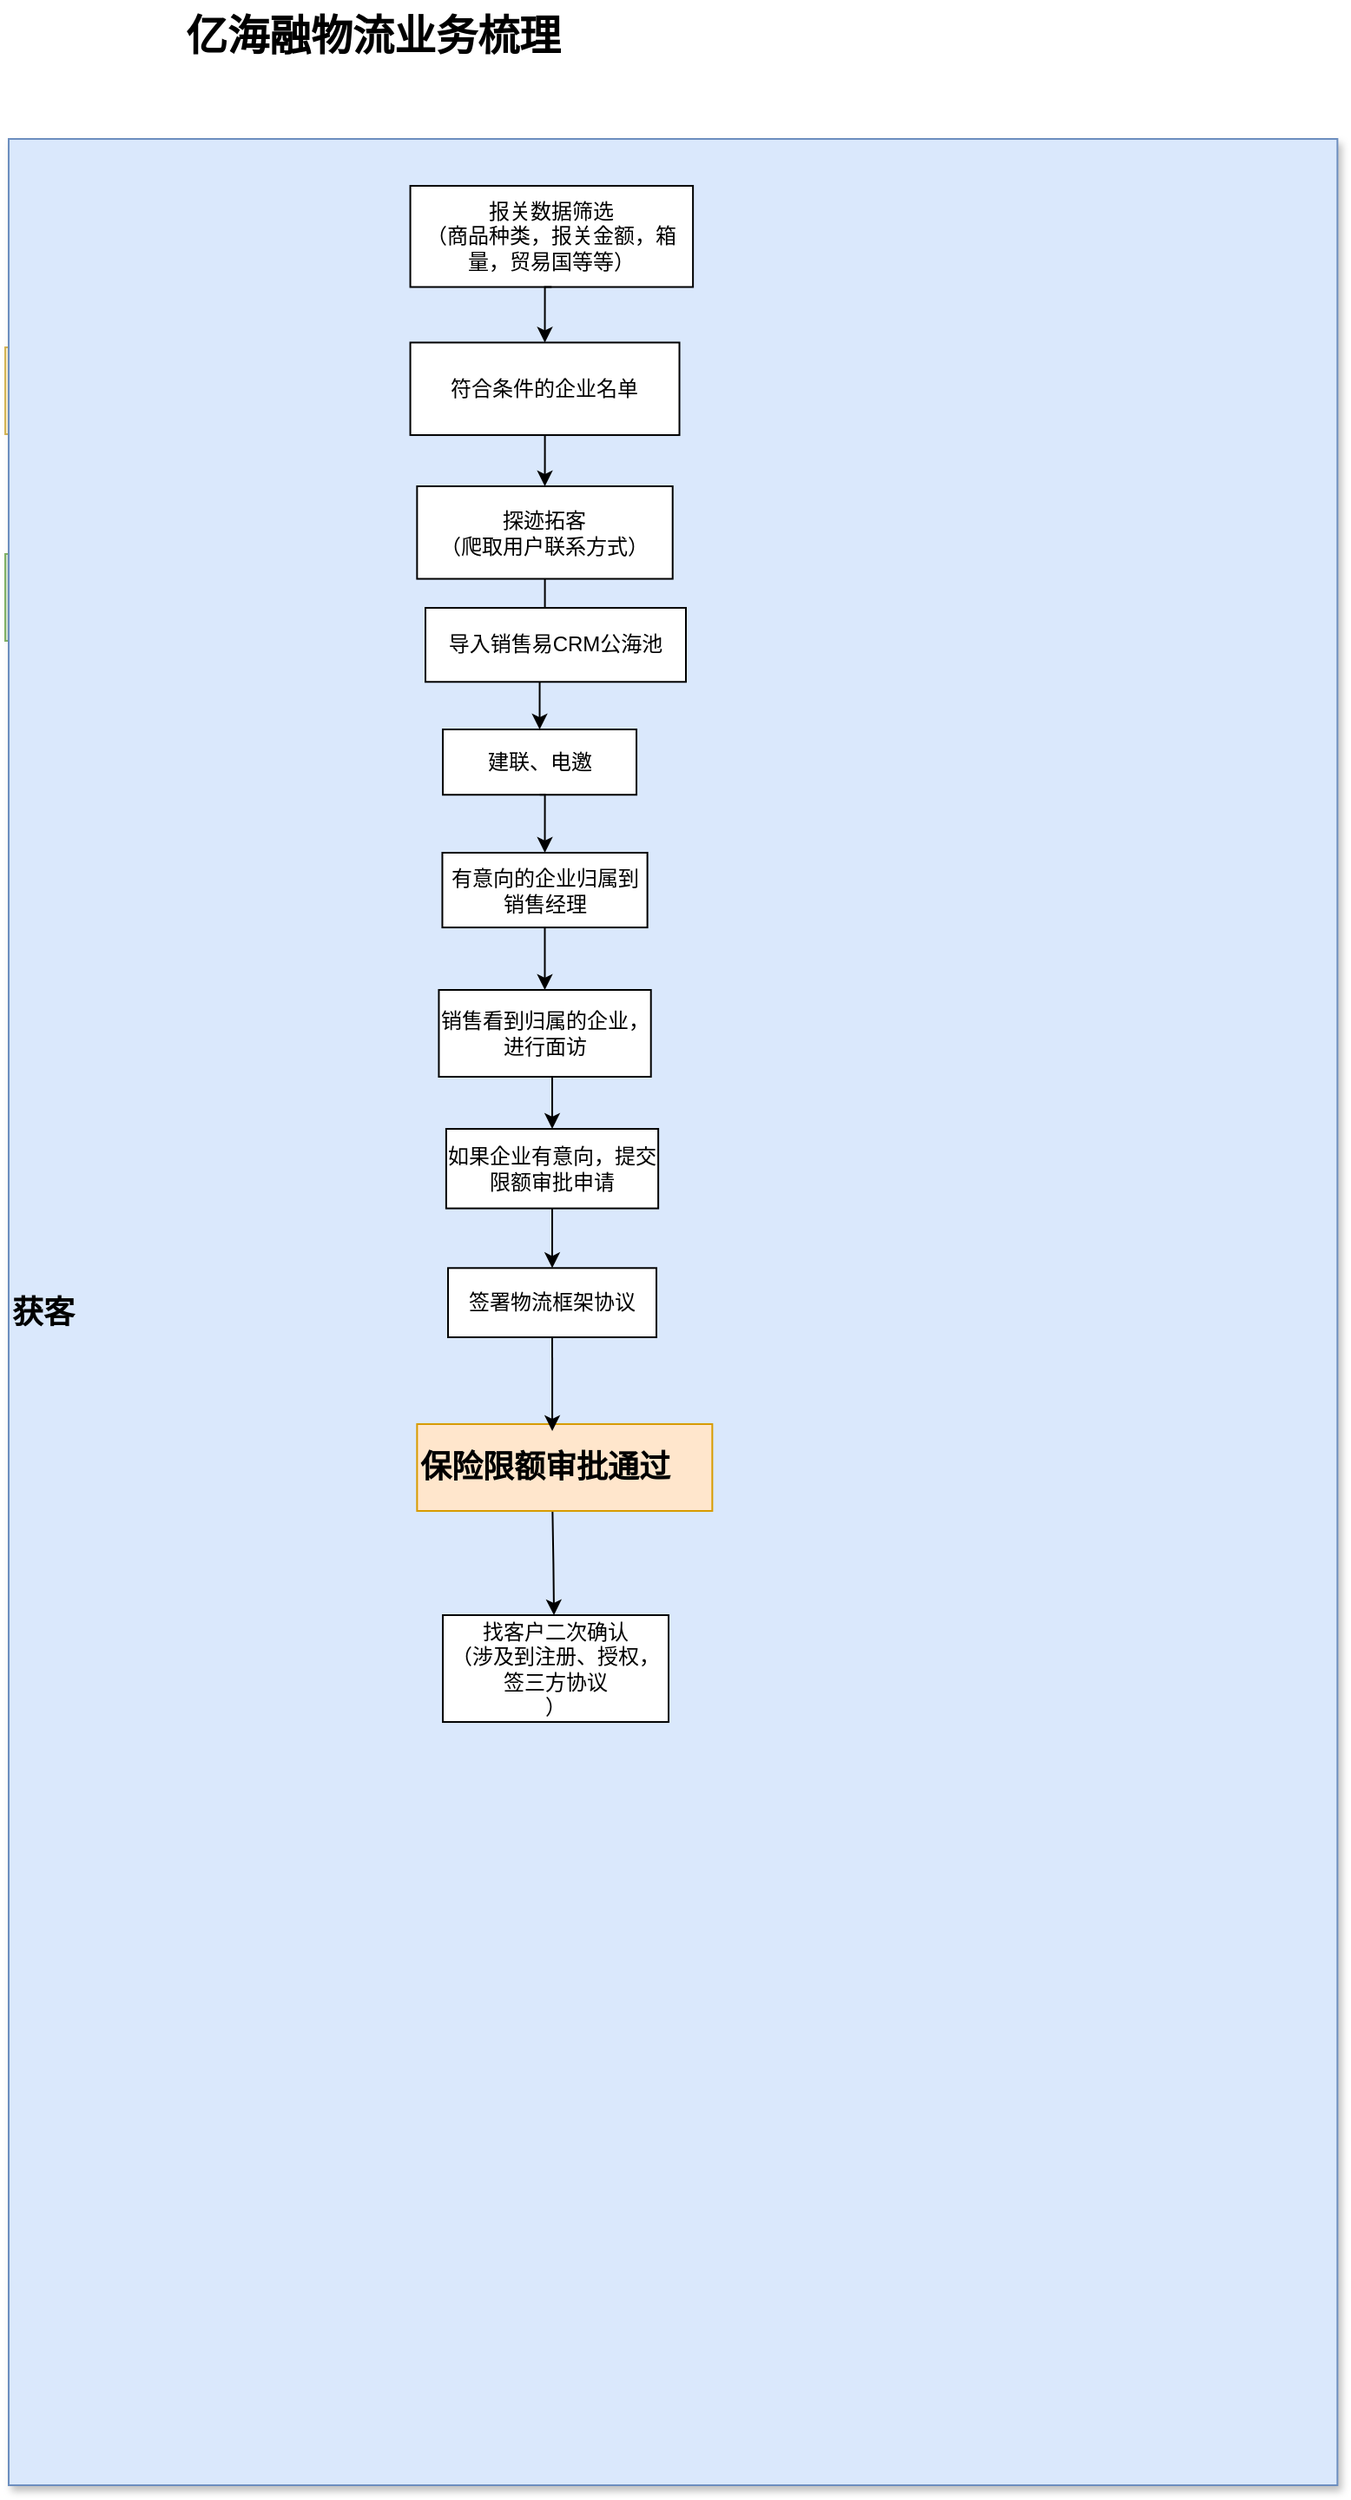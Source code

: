 <mxfile version="24.7.14">
  <diagram name="第 1 页" id="zXXYn8Vo2Z8vLQ9qXFSI">
    <mxGraphModel dx="1434" dy="738" grid="1" gridSize="10" guides="1" tooltips="1" connect="1" arrows="1" fold="1" page="1" pageScale="1" pageWidth="827" pageHeight="1169" math="0" shadow="0">
      <root>
        <mxCell id="0" />
        <mxCell id="1" parent="0" />
        <mxCell id="62bQP_T0sImy3F21StQi-1" value="发起融资" style="rounded=0;whiteSpace=wrap;html=1;align=left;container=1;" collapsed="1" vertex="1" parent="1">
          <mxGeometry x="200" y="530" width="90" height="30" as="geometry">
            <mxRectangle x="200" y="530" width="470" height="280" as="alternateBounds" />
          </mxGeometry>
        </mxCell>
        <mxCell id="62bQP_T0sImy3F21StQi-2" value="实际开航之前，在中信保中为物流订单投保" style="rounded=0;whiteSpace=wrap;html=1;" vertex="1" parent="62bQP_T0sImy3F21StQi-1">
          <mxGeometry x="240" y="10" width="130" height="50" as="geometry" />
        </mxCell>
        <mxCell id="62bQP_T0sImy3F21StQi-3" value="中信保审核" style="rounded=0;whiteSpace=wrap;html=1;" vertex="1" parent="62bQP_T0sImy3F21StQi-1">
          <mxGeometry x="240" y="80" width="100" height="30" as="geometry" />
        </mxCell>
        <mxCell id="62bQP_T0sImy3F21StQi-4" value="&lt;font style=&quot;font-size: 18px;&quot;&gt;&lt;b&gt;接入业务&lt;/b&gt;&lt;/font&gt;" style="rounded=0;whiteSpace=wrap;html=1;container=1;fillColor=#d5e8d4;strokeColor=#82b366;align=left;" collapsed="1" vertex="1" parent="1">
          <mxGeometry x="188" y="359" width="170" height="50" as="geometry">
            <mxRectangle x="188" y="359" width="550" height="490" as="alternateBounds" />
          </mxGeometry>
        </mxCell>
        <mxCell id="62bQP_T0sImy3F21StQi-5" style="edgeStyle=orthogonalEdgeStyle;rounded=0;orthogonalLoop=1;jettySize=auto;html=1;exitX=0.25;exitY=1;exitDx=0;exitDy=0;entryX=0.75;entryY=0;entryDx=0;entryDy=0;" edge="1" parent="62bQP_T0sImy3F21StQi-4" source="62bQP_T0sImy3F21StQi-7" target="62bQP_T0sImy3F21StQi-11">
          <mxGeometry relative="1" as="geometry" />
        </mxCell>
        <mxCell id="62bQP_T0sImy3F21StQi-6" style="edgeStyle=orthogonalEdgeStyle;rounded=0;orthogonalLoop=1;jettySize=auto;html=1;exitX=0.75;exitY=1;exitDx=0;exitDy=0;entryX=0.25;entryY=0;entryDx=0;entryDy=0;" edge="1" parent="62bQP_T0sImy3F21StQi-4" source="62bQP_T0sImy3F21StQi-7" target="62bQP_T0sImy3F21StQi-10">
          <mxGeometry relative="1" as="geometry" />
        </mxCell>
        <mxCell id="62bQP_T0sImy3F21StQi-7" value="在极羽系统中录入物流订单" style="rounded=0;whiteSpace=wrap;html=1;" vertex="1" parent="62bQP_T0sImy3F21StQi-4">
          <mxGeometry x="340" y="120" width="165" height="50" as="geometry" />
        </mxCell>
        <mxCell id="62bQP_T0sImy3F21StQi-8" style="edgeStyle=orthogonalEdgeStyle;rounded=0;orthogonalLoop=1;jettySize=auto;html=1;exitX=0.5;exitY=1;exitDx=0;exitDy=0;entryX=0.5;entryY=0;entryDx=0;entryDy=0;" edge="1" parent="62bQP_T0sImy3F21StQi-4" source="62bQP_T0sImy3F21StQi-9" target="62bQP_T0sImy3F21StQi-7">
          <mxGeometry relative="1" as="geometry" />
        </mxCell>
        <mxCell id="62bQP_T0sImy3F21StQi-9" value="跟客户收集相关单证" style="rounded=0;whiteSpace=wrap;html=1;" vertex="1" parent="62bQP_T0sImy3F21StQi-4">
          <mxGeometry x="342.5" y="30" width="160" height="50" as="geometry" />
        </mxCell>
        <mxCell id="62bQP_T0sImy3F21StQi-10" value="在Ray中录入报关信息" style="rounded=0;whiteSpace=wrap;html=1;" vertex="1" parent="62bQP_T0sImy3F21StQi-4">
          <mxGeometry x="447" y="210" width="70" height="130" as="geometry" />
        </mxCell>
        <mxCell id="62bQP_T0sImy3F21StQi-11" value="在订舱系统中完成订舱" style="rounded=0;whiteSpace=wrap;html=1;" vertex="1" parent="62bQP_T0sImy3F21StQi-4">
          <mxGeometry x="329" y="210" width="70" height="130" as="geometry" />
        </mxCell>
        <mxCell id="62bQP_T0sImy3F21StQi-12" value="生成托书、报关单、费用通知单（预估）" style="rounded=0;whiteSpace=wrap;html=1;" vertex="1" parent="62bQP_T0sImy3F21StQi-4">
          <mxGeometry x="310" y="430" width="222.5" height="50" as="geometry" />
        </mxCell>
        <mxCell id="62bQP_T0sImy3F21StQi-13" style="edgeStyle=orthogonalEdgeStyle;rounded=0;orthogonalLoop=1;jettySize=auto;html=1;exitX=0.5;exitY=1;exitDx=0;exitDy=0;entryX=0.5;entryY=0;entryDx=0;entryDy=0;" edge="1" parent="62bQP_T0sImy3F21StQi-4" source="62bQP_T0sImy3F21StQi-14" target="62bQP_T0sImy3F21StQi-12">
          <mxGeometry relative="1" as="geometry" />
        </mxCell>
        <mxCell id="62bQP_T0sImy3F21StQi-14" value="极羽中录入费用信息" style="rounded=0;whiteSpace=wrap;html=1;" vertex="1" parent="62bQP_T0sImy3F21StQi-4">
          <mxGeometry x="361.25" y="370" width="120" height="40" as="geometry" />
        </mxCell>
        <mxCell id="62bQP_T0sImy3F21StQi-15" style="edgeStyle=orthogonalEdgeStyle;rounded=0;orthogonalLoop=1;jettySize=auto;html=1;exitX=0.75;exitY=1;exitDx=0;exitDy=0;entryX=0.132;entryY=0.034;entryDx=0;entryDy=0;entryPerimeter=0;" edge="1" parent="62bQP_T0sImy3F21StQi-4" source="62bQP_T0sImy3F21StQi-11" target="62bQP_T0sImy3F21StQi-14">
          <mxGeometry relative="1" as="geometry" />
        </mxCell>
        <mxCell id="62bQP_T0sImy3F21StQi-16" style="edgeStyle=orthogonalEdgeStyle;rounded=0;orthogonalLoop=1;jettySize=auto;html=1;exitX=0.25;exitY=1;exitDx=0;exitDy=0;entryX=0.897;entryY=0.093;entryDx=0;entryDy=0;entryPerimeter=0;" edge="1" parent="62bQP_T0sImy3F21StQi-4" source="62bQP_T0sImy3F21StQi-10" target="62bQP_T0sImy3F21StQi-14">
          <mxGeometry relative="1" as="geometry" />
        </mxCell>
        <mxCell id="62bQP_T0sImy3F21StQi-17" value="完成对账" style="rounded=0;whiteSpace=wrap;html=1;" vertex="1" parent="1">
          <mxGeometry x="210" y="860" width="120" height="60" as="geometry" />
        </mxCell>
        <mxCell id="62bQP_T0sImy3F21StQi-18" value="&lt;font style=&quot;font-size: 18px;&quot;&gt;&lt;b&gt;分配资方&lt;/b&gt;&lt;/font&gt;" style="rounded=0;whiteSpace=wrap;html=1;align=left;fillColor=#fff2cc;strokeColor=#d6b656;container=1;" collapsed="1" vertex="1" parent="1">
          <mxGeometry x="188" y="240" width="170" height="50" as="geometry">
            <mxRectangle x="188" y="240" width="380" height="470" as="alternateBounds" />
          </mxGeometry>
        </mxCell>
        <mxCell id="62bQP_T0sImy3F21StQi-19" value="资方预审核" style="rounded=0;whiteSpace=wrap;html=1;" vertex="1" parent="62bQP_T0sImy3F21StQi-18">
          <mxGeometry x="211.332" y="10.444" width="89.295" height="31.333" as="geometry" />
        </mxCell>
        <mxCell id="62bQP_T0sImy3F21StQi-20" value="切换资方" style="rounded=0;whiteSpace=wrap;html=1;" vertex="1" parent="62bQP_T0sImy3F21StQi-18">
          <mxGeometry x="267.885" y="79.378" width="69.452" height="31.333" as="geometry" />
        </mxCell>
        <mxCell id="62bQP_T0sImy3F21StQi-21" style="edgeStyle=orthogonalEdgeStyle;rounded=0;orthogonalLoop=1;jettySize=auto;html=1;exitX=0.75;exitY=1;exitDx=0;exitDy=0;entryX=0.25;entryY=0;entryDx=0;entryDy=0;" edge="1" parent="62bQP_T0sImy3F21StQi-18" source="62bQP_T0sImy3F21StQi-19" target="62bQP_T0sImy3F21StQi-20">
          <mxGeometry relative="1" as="geometry" />
        </mxCell>
        <mxCell id="62bQP_T0sImy3F21StQi-22" value="预审核不通过" style="edgeLabel;html=1;align=center;verticalAlign=middle;resizable=0;points=[];" connectable="0" vertex="1" parent="62bQP_T0sImy3F21StQi-21">
          <mxGeometry x="-0.15" y="-2" relative="1" as="geometry">
            <mxPoint as="offset" />
          </mxGeometry>
        </mxCell>
        <mxCell id="62bQP_T0sImy3F21StQi-23" style="edgeStyle=orthogonalEdgeStyle;rounded=0;orthogonalLoop=1;jettySize=auto;html=1;exitX=1;exitY=0.25;exitDx=0;exitDy=0;entryX=1;entryY=0.5;entryDx=0;entryDy=0;" edge="1" parent="62bQP_T0sImy3F21StQi-18" source="62bQP_T0sImy3F21StQi-20" target="62bQP_T0sImy3F21StQi-19">
          <mxGeometry relative="1" as="geometry" />
        </mxCell>
        <mxCell id="62bQP_T0sImy3F21StQi-24" value="放弃" style="rounded=0;whiteSpace=wrap;html=1;" vertex="1" parent="62bQP_T0sImy3F21StQi-18">
          <mxGeometry x="270.862" y="223.511" width="79.373" height="62.667" as="geometry" />
        </mxCell>
        <mxCell id="62bQP_T0sImy3F21StQi-25" style="edgeStyle=orthogonalEdgeStyle;rounded=0;orthogonalLoop=1;jettySize=auto;html=1;exitX=0.5;exitY=1;exitDx=0;exitDy=0;entryX=0.4;entryY=0.05;entryDx=0;entryDy=0;entryPerimeter=0;" edge="1" parent="62bQP_T0sImy3F21StQi-18" source="62bQP_T0sImy3F21StQi-20" target="62bQP_T0sImy3F21StQi-24">
          <mxGeometry relative="1" as="geometry" />
        </mxCell>
        <mxCell id="62bQP_T0sImy3F21StQi-26" value="所有资方都不通过" style="edgeLabel;html=1;align=center;verticalAlign=middle;resizable=0;points=[];" connectable="0" vertex="1" parent="62bQP_T0sImy3F21StQi-25">
          <mxGeometry x="-0.171" relative="1" as="geometry">
            <mxPoint as="offset" />
          </mxGeometry>
        </mxCell>
        <mxCell id="62bQP_T0sImy3F21StQi-27" value="授信结果通知，获得额度" style="rounded=0;whiteSpace=wrap;html=1;" vertex="1" parent="62bQP_T0sImy3F21StQi-18">
          <mxGeometry x="150" y="420" width="98.01" height="41" as="geometry" />
        </mxCell>
        <mxCell id="62bQP_T0sImy3F21StQi-28" style="edgeStyle=orthogonalEdgeStyle;rounded=0;orthogonalLoop=1;jettySize=auto;html=1;exitX=0.5;exitY=1;exitDx=0;exitDy=0;entryX=0.5;entryY=0;entryDx=0;entryDy=0;" edge="1" parent="62bQP_T0sImy3F21StQi-18" source="62bQP_T0sImy3F21StQi-29" target="62bQP_T0sImy3F21StQi-35">
          <mxGeometry relative="1" as="geometry" />
        </mxCell>
        <mxCell id="62bQP_T0sImy3F21StQi-29" value="分配资方&lt;div&gt;（需要上传信用限额审批单，自掌的不需要；需要上传物流框架协议）&lt;/div&gt;" style="rounded=0;whiteSpace=wrap;html=1;" vertex="1" parent="62bQP_T0sImy3F21StQi-18">
          <mxGeometry x="153.78" y="200" width="90.22" height="110" as="geometry" />
        </mxCell>
        <mxCell id="62bQP_T0sImy3F21StQi-30" value="分配服务方案" style="rounded=0;whiteSpace=wrap;html=1;" vertex="1" parent="62bQP_T0sImy3F21StQi-18">
          <mxGeometry x="156.731" y="146.222" width="79.373" height="31.333" as="geometry" />
        </mxCell>
        <mxCell id="62bQP_T0sImy3F21StQi-31" style="edgeStyle=orthogonalEdgeStyle;rounded=0;orthogonalLoop=1;jettySize=auto;html=1;exitX=0.25;exitY=1;exitDx=0;exitDy=0;entryX=0.25;entryY=0;entryDx=0;entryDy=0;" edge="1" parent="62bQP_T0sImy3F21StQi-18" source="62bQP_T0sImy3F21StQi-30" target="62bQP_T0sImy3F21StQi-29">
          <mxGeometry relative="1" as="geometry" />
        </mxCell>
        <mxCell id="62bQP_T0sImy3F21StQi-32" style="edgeStyle=orthogonalEdgeStyle;rounded=0;orthogonalLoop=1;jettySize=auto;html=1;exitX=0;exitY=0.5;exitDx=0;exitDy=0;entryX=0.344;entryY=-0.007;entryDx=0;entryDy=0;entryPerimeter=0;" edge="1" parent="62bQP_T0sImy3F21StQi-18">
          <mxGeometry relative="1" as="geometry">
            <mxPoint x="210.332" y="26.111" as="sourcePoint" />
            <mxPoint x="187.036" y="146.003" as="targetPoint" />
          </mxGeometry>
        </mxCell>
        <mxCell id="62bQP_T0sImy3F21StQi-33" value="预审核通过" style="edgeLabel;html=1;align=center;verticalAlign=middle;resizable=0;points=[];" connectable="0" vertex="1" parent="62bQP_T0sImy3F21StQi-32">
          <mxGeometry x="-0.223" relative="1" as="geometry">
            <mxPoint as="offset" />
          </mxGeometry>
        </mxCell>
        <mxCell id="62bQP_T0sImy3F21StQi-34" style="edgeStyle=orthogonalEdgeStyle;rounded=0;orthogonalLoop=1;jettySize=auto;html=1;exitX=0.5;exitY=1;exitDx=0;exitDy=0;entryX=0.5;entryY=0;entryDx=0;entryDy=0;" edge="1" parent="62bQP_T0sImy3F21StQi-18" source="62bQP_T0sImy3F21StQi-35" target="62bQP_T0sImy3F21StQi-27">
          <mxGeometry relative="1" as="geometry" />
        </mxCell>
        <mxCell id="62bQP_T0sImy3F21StQi-35" value="企业去资方H5注册，签署三方协议(暗保理不需要)" style="rounded=0;whiteSpace=wrap;html=1;" vertex="1" parent="62bQP_T0sImy3F21StQi-18">
          <mxGeometry x="145.52" y="340" width="101.79" height="50" as="geometry" />
        </mxCell>
        <mxCell id="62bQP_T0sImy3F21StQi-36" value="&lt;h1 style=&quot;margin-top: 0px;&quot;&gt;亿海融物流业务梳理&lt;/h1&gt;&lt;div&gt;&lt;br&gt;&lt;/div&gt;" style="text;html=1;whiteSpace=wrap;overflow=hidden;rounded=0;" vertex="1" parent="1">
          <mxGeometry x="290" y="40" width="230" height="50" as="geometry" />
        </mxCell>
        <mxCell id="62bQP_T0sImy3F21StQi-37" value="&lt;font style=&quot;font-size: 18px;&quot;&gt;&lt;b&gt;获客&lt;/b&gt;&lt;/font&gt;" style="rounded=0;whiteSpace=wrap;html=1;shadow=1;container=1;fillColor=#dae8fc;strokeColor=#6c8ebf;align=left;fontSize=11;" vertex="1" parent="1">
          <mxGeometry x="190" y="120" width="765.18" height="1351" as="geometry">
            <mxRectangle x="190" y="120" width="170" height="50" as="alternateBounds" />
          </mxGeometry>
        </mxCell>
        <mxCell id="62bQP_T0sImy3F21StQi-38" value="报关数据筛选&lt;div&gt;（商品种类，报关金额，箱量，贸易国等等）&lt;/div&gt;" style="rounded=0;whiteSpace=wrap;html=1;" vertex="1" parent="62bQP_T0sImy3F21StQi-37">
          <mxGeometry x="231.28" y="27.007" width="162.78" height="58.256" as="geometry" />
        </mxCell>
        <mxCell id="62bQP_T0sImy3F21StQi-39" value="符合条件的企业名单" style="rounded=0;whiteSpace=wrap;html=1;" vertex="1" parent="62bQP_T0sImy3F21StQi-37">
          <mxGeometry x="231.28" y="117.237" width="154.98" height="53.289" as="geometry" />
        </mxCell>
        <mxCell id="62bQP_T0sImy3F21StQi-40" style="edgeStyle=orthogonalEdgeStyle;rounded=0;orthogonalLoop=1;jettySize=auto;html=1;exitX=0.5;exitY=1;exitDx=0;exitDy=0;entryX=0.5;entryY=0;entryDx=0;entryDy=0;" edge="1" parent="62bQP_T0sImy3F21StQi-37" source="62bQP_T0sImy3F21StQi-38" target="62bQP_T0sImy3F21StQi-39">
          <mxGeometry relative="1" as="geometry" />
        </mxCell>
        <mxCell id="62bQP_T0sImy3F21StQi-41" value="探迹拓客&lt;div&gt;（爬取用户联系方式&lt;span style=&quot;background-color: initial;&quot;&gt;）&lt;/span&gt;&lt;/div&gt;" style="rounded=0;whiteSpace=wrap;html=1;" vertex="1" parent="62bQP_T0sImy3F21StQi-37">
          <mxGeometry x="235.18" y="199.998" width="147.18" height="53.289" as="geometry" />
        </mxCell>
        <mxCell id="62bQP_T0sImy3F21StQi-42" style="edgeStyle=orthogonalEdgeStyle;rounded=0;orthogonalLoop=1;jettySize=auto;html=1;entryX=0.5;entryY=0;entryDx=0;entryDy=0;" edge="1" parent="62bQP_T0sImy3F21StQi-37" source="62bQP_T0sImy3F21StQi-39" target="62bQP_T0sImy3F21StQi-41">
          <mxGeometry relative="1" as="geometry" />
        </mxCell>
        <mxCell id="62bQP_T0sImy3F21StQi-43" value="建联、电邀" style="rounded=0;whiteSpace=wrap;html=1;" vertex="1" parent="62bQP_T0sImy3F21StQi-37">
          <mxGeometry x="250.01" y="340" width="111.51" height="37.63" as="geometry" />
        </mxCell>
        <mxCell id="62bQP_T0sImy3F21StQi-44" style="edgeStyle=orthogonalEdgeStyle;rounded=0;orthogonalLoop=1;jettySize=auto;html=1;entryX=0.5;entryY=0;entryDx=0;entryDy=0;" edge="1" parent="62bQP_T0sImy3F21StQi-37" source="62bQP_T0sImy3F21StQi-41" target="62bQP_T0sImy3F21StQi-43">
          <mxGeometry relative="1" as="geometry" />
        </mxCell>
        <mxCell id="62bQP_T0sImy3F21StQi-45" value="" style="edgeStyle=orthogonalEdgeStyle;rounded=0;orthogonalLoop=1;jettySize=auto;html=1;" edge="1" parent="62bQP_T0sImy3F21StQi-37" source="62bQP_T0sImy3F21StQi-46" target="62bQP_T0sImy3F21StQi-82">
          <mxGeometry relative="1" as="geometry" />
        </mxCell>
        <mxCell id="62bQP_T0sImy3F21StQi-46" value="&lt;div&gt;有意向的企业&lt;span style=&quot;background-color: initial;&quot;&gt;归属到销售经理&lt;/span&gt;&lt;/div&gt;" style="rounded=0;whiteSpace=wrap;html=1;" vertex="1" parent="62bQP_T0sImy3F21StQi-37">
          <mxGeometry x="249.73" y="411" width="118.08" height="43.03" as="geometry" />
        </mxCell>
        <mxCell id="62bQP_T0sImy3F21StQi-47" style="edgeStyle=orthogonalEdgeStyle;rounded=0;orthogonalLoop=1;jettySize=auto;html=1;exitX=0.5;exitY=1;exitDx=0;exitDy=0;entryX=0.5;entryY=0;entryDx=0;entryDy=0;" edge="1" parent="62bQP_T0sImy3F21StQi-37" source="62bQP_T0sImy3F21StQi-43" target="62bQP_T0sImy3F21StQi-46">
          <mxGeometry relative="1" as="geometry" />
        </mxCell>
        <mxCell id="62bQP_T0sImy3F21StQi-48" style="edgeStyle=orthogonalEdgeStyle;rounded=0;orthogonalLoop=1;jettySize=auto;html=1;exitX=0.5;exitY=1;exitDx=0;exitDy=0;entryX=0.5;entryY=0;entryDx=0;entryDy=0;" edge="1" parent="62bQP_T0sImy3F21StQi-37" source="62bQP_T0sImy3F21StQi-49" target="62bQP_T0sImy3F21StQi-50">
          <mxGeometry relative="1" as="geometry" />
        </mxCell>
        <mxCell id="62bQP_T0sImy3F21StQi-49" value="如果企业有意向，提交限额审批申请" style="rounded=0;whiteSpace=wrap;html=1;" vertex="1" parent="62bQP_T0sImy3F21StQi-37">
          <mxGeometry x="251.95" y="570" width="122.12" height="45.79" as="geometry" />
        </mxCell>
        <mxCell id="62bQP_T0sImy3F21StQi-50" value="签署物流框架协议" style="rounded=0;whiteSpace=wrap;html=1;" vertex="1" parent="62bQP_T0sImy3F21StQi-37">
          <mxGeometry x="253.01" y="650.14" width="120" height="39.86" as="geometry" />
        </mxCell>
        <mxCell id="62bQP_T0sImy3F21StQi-51" value="导入销售易CRM公海池" style="rounded=0;whiteSpace=wrap;html=1;" vertex="1" parent="62bQP_T0sImy3F21StQi-37">
          <mxGeometry x="240" y="270" width="150" height="42.63" as="geometry" />
        </mxCell>
        <mxCell id="62bQP_T0sImy3F21StQi-52" value="找客户二次确认&lt;div&gt;（涉及到注册、授权，签三方协议&lt;/div&gt;&lt;div&gt;）&lt;/div&gt;" style="rounded=0;whiteSpace=wrap;html=1;" vertex="1" parent="62bQP_T0sImy3F21StQi-37">
          <mxGeometry x="250.01" y="850" width="130" height="61.52" as="geometry" />
        </mxCell>
        <mxCell id="62bQP_T0sImy3F21StQi-53" style="edgeStyle=orthogonalEdgeStyle;rounded=0;orthogonalLoop=1;jettySize=auto;html=1;exitX=0.5;exitY=1;exitDx=0;exitDy=0;entryX=0.5;entryY=0;entryDx=0;entryDy=0;" edge="1" parent="62bQP_T0sImy3F21StQi-37">
          <mxGeometry relative="1" as="geometry">
            <mxPoint x="313.18" y="790" as="sourcePoint" />
            <mxPoint x="314.01" y="850" as="targetPoint" />
          </mxGeometry>
        </mxCell>
        <mxCell id="62bQP_T0sImy3F21StQi-54" value="&lt;font style=&quot;font-size: 18px;&quot;&gt;&lt;b&gt;保险限额审批通过&lt;/b&gt;&lt;/font&gt;" style="rounded=0;whiteSpace=wrap;html=1;container=1;align=left;fillColor=#ffe6cc;strokeColor=#d79b00;" vertex="1" collapsed="1" parent="62bQP_T0sImy3F21StQi-37">
          <mxGeometry x="235.18" y="740" width="170" height="50" as="geometry">
            <mxRectangle x="235.18" y="740" width="530" height="611" as="alternateBounds" />
          </mxGeometry>
        </mxCell>
        <mxCell id="62bQP_T0sImy3F21StQi-55" value="" style="edgeStyle=orthogonalEdgeStyle;rounded=0;orthogonalLoop=1;jettySize=auto;html=1;" edge="1" parent="62bQP_T0sImy3F21StQi-54" source="62bQP_T0sImy3F21StQi-56" target="62bQP_T0sImy3F21StQi-59">
          <mxGeometry relative="1" as="geometry" />
        </mxCell>
        <mxCell id="62bQP_T0sImy3F21StQi-56" value="销售人员在销售易系统提交信用限额申请" style="rounded=0;whiteSpace=wrap;html=1;" vertex="1" parent="62bQP_T0sImy3F21StQi-54">
          <mxGeometry x="255.021" y="27.773" width="218.59" height="55.545" as="geometry" />
        </mxCell>
        <mxCell id="62bQP_T0sImy3F21StQi-57" value="" style="edgeStyle=orthogonalEdgeStyle;rounded=0;orthogonalLoop=1;jettySize=auto;html=1;" edge="1" parent="62bQP_T0sImy3F21StQi-54" source="62bQP_T0sImy3F21StQi-59" target="62bQP_T0sImy3F21StQi-77">
          <mxGeometry relative="1" as="geometry" />
        </mxCell>
        <mxCell id="62bQP_T0sImy3F21StQi-58" value="审核时间大概一周" style="edgeLabel;html=1;align=center;verticalAlign=middle;resizable=0;points=[];" connectable="0" vertex="1" parent="62bQP_T0sImy3F21StQi-57">
          <mxGeometry x="-0.084" y="1" relative="1" as="geometry">
            <mxPoint as="offset" />
          </mxGeometry>
        </mxCell>
        <mxCell id="62bQP_T0sImy3F21StQi-59" value="包明芸去中信保提交限额申请" style="rounded=0;whiteSpace=wrap;html=1;" vertex="1" parent="62bQP_T0sImy3F21StQi-54">
          <mxGeometry x="264.83" y="124.69" width="198.97" height="55.31" as="geometry" />
        </mxCell>
        <mxCell id="62bQP_T0sImy3F21StQi-60" value="审批通过，额度大于0" style="rounded=0;whiteSpace=wrap;html=1;" vertex="1" parent="62bQP_T0sImy3F21StQi-54">
          <mxGeometry x="214.38" y="313.49" width="43.62" height="86.51" as="geometry" />
        </mxCell>
        <mxCell id="62bQP_T0sImy3F21StQi-61" value="" style="edgeStyle=orthogonalEdgeStyle;rounded=0;orthogonalLoop=1;jettySize=auto;html=1;" edge="1" parent="62bQP_T0sImy3F21StQi-54" source="62bQP_T0sImy3F21StQi-62" target="62bQP_T0sImy3F21StQi-70">
          <mxGeometry relative="1" as="geometry" />
        </mxCell>
        <mxCell id="62bQP_T0sImy3F21StQi-62" value="&#xa;&lt;span style=&quot;color: rgb(0, 0, 0); font-family: Helvetica; font-size: 12px; font-style: normal; font-variant-ligatures: normal; font-variant-caps: normal; font-weight: 400; letter-spacing: normal; orphans: 2; text-align: center; text-indent: 0px; text-transform: none; white-space: normal; widows: 2; word-spacing: 0px; -webkit-text-stroke-width: 0px; background-color: rgb(251, 251, 251); text-decoration-style: initial; text-decoration-color: initial; display: inline !important; float: none;&quot;&gt;审批限额为0&lt;/span&gt;&#xa;&#xa;" style="rounded=0;whiteSpace=wrap;html=1;" vertex="1" parent="62bQP_T0sImy3F21StQi-54">
          <mxGeometry x="463.795" y="318.485" width="37.547" height="62.347" as="geometry" />
        </mxCell>
        <mxCell id="62bQP_T0sImy3F21StQi-63" value="" style="edgeStyle=orthogonalEdgeStyle;rounded=0;orthogonalLoop=1;jettySize=auto;html=1;" edge="1" parent="62bQP_T0sImy3F21StQi-54" source="62bQP_T0sImy3F21StQi-65" target="62bQP_T0sImy3F21StQi-68">
          <mxGeometry relative="1" as="geometry" />
        </mxCell>
        <mxCell id="62bQP_T0sImy3F21StQi-64" value="" style="edgeStyle=orthogonalEdgeStyle;rounded=0;orthogonalLoop=1;jettySize=auto;html=1;" edge="1" parent="62bQP_T0sImy3F21StQi-54" source="62bQP_T0sImy3F21StQi-65" target="62bQP_T0sImy3F21StQi-62">
          <mxGeometry relative="1" as="geometry" />
        </mxCell>
        <mxCell id="62bQP_T0sImy3F21StQi-65" value="审批拒绝" style="rounded=0;whiteSpace=wrap;html=1;" vertex="1" parent="62bQP_T0sImy3F21StQi-54">
          <mxGeometry x="341.816" y="318.735" width="46.362" height="62.347" as="geometry" />
        </mxCell>
        <mxCell id="62bQP_T0sImy3F21StQi-66" value="" style="edgeStyle=orthogonalEdgeStyle;rounded=0;orthogonalLoop=1;jettySize=auto;html=1;" edge="1" parent="62bQP_T0sImy3F21StQi-54" source="62bQP_T0sImy3F21StQi-68" target="62bQP_T0sImy3F21StQi-70">
          <mxGeometry relative="1" as="geometry" />
        </mxCell>
        <mxCell id="62bQP_T0sImy3F21StQi-67" value="否" style="edgeLabel;html=1;align=center;verticalAlign=middle;resizable=0;points=[];" connectable="0" vertex="1" parent="62bQP_T0sImy3F21StQi-66">
          <mxGeometry x="0.038" y="-1" relative="1" as="geometry">
            <mxPoint as="offset" />
          </mxGeometry>
        </mxCell>
        <mxCell id="62bQP_T0sImy3F21StQi-68" value="是否使用自掌限额" style="rounded=0;whiteSpace=wrap;html=1;" vertex="1" parent="62bQP_T0sImy3F21StQi-54">
          <mxGeometry x="315.717" y="425.206" width="98.464" height="48.631" as="geometry" />
        </mxCell>
        <mxCell id="62bQP_T0sImy3F21StQi-69" value="进入接入业务节点" style="rounded=0;whiteSpace=wrap;html=1;" vertex="1" parent="62bQP_T0sImy3F21StQi-54">
          <mxGeometry x="208.248" y="527.68" width="200.329" height="55.551" as="geometry" />
        </mxCell>
        <mxCell id="62bQP_T0sImy3F21StQi-70" value="放弃该客户" style="rounded=0;whiteSpace=wrap;html=1;" vertex="1" parent="62bQP_T0sImy3F21StQi-54">
          <mxGeometry x="445.159" y="422.887" width="73.459" height="53.269" as="geometry" />
        </mxCell>
        <mxCell id="62bQP_T0sImy3F21StQi-71" style="edgeStyle=orthogonalEdgeStyle;rounded=0;orthogonalLoop=1;jettySize=auto;html=1;" edge="1" parent="62bQP_T0sImy3F21StQi-54" source="62bQP_T0sImy3F21StQi-77" target="62bQP_T0sImy3F21StQi-60">
          <mxGeometry relative="1" as="geometry" />
        </mxCell>
        <mxCell id="62bQP_T0sImy3F21StQi-72" value="已受理" style="edgeLabel;html=1;align=center;verticalAlign=middle;resizable=0;points=[];" connectable="0" vertex="1" parent="62bQP_T0sImy3F21StQi-71">
          <mxGeometry x="0.316" y="-1" relative="1" as="geometry">
            <mxPoint as="offset" />
          </mxGeometry>
        </mxCell>
        <mxCell id="62bQP_T0sImy3F21StQi-73" style="edgeStyle=orthogonalEdgeStyle;rounded=0;orthogonalLoop=1;jettySize=auto;html=1;exitX=1;exitY=0.5;exitDx=0;exitDy=0;entryX=0.5;entryY=0;entryDx=0;entryDy=0;" edge="1" parent="62bQP_T0sImy3F21StQi-54">
          <mxGeometry relative="1" as="geometry">
            <mxPoint x="436.155" y="250.703" as="sourcePoint" />
            <mxPoint x="481.569" y="311.485" as="targetPoint" />
          </mxGeometry>
        </mxCell>
        <mxCell id="62bQP_T0sImy3F21StQi-74" value="已受理" style="edgeLabel;html=1;align=center;verticalAlign=middle;resizable=0;points=[];" connectable="0" vertex="1" parent="62bQP_T0sImy3F21StQi-73">
          <mxGeometry x="0.388" y="3" relative="1" as="geometry">
            <mxPoint as="offset" />
          </mxGeometry>
        </mxCell>
        <mxCell id="62bQP_T0sImy3F21StQi-75" value="" style="edgeStyle=orthogonalEdgeStyle;rounded=0;orthogonalLoop=1;jettySize=auto;html=1;" edge="1" parent="62bQP_T0sImy3F21StQi-54" source="62bQP_T0sImy3F21StQi-77" target="62bQP_T0sImy3F21StQi-65">
          <mxGeometry relative="1" as="geometry" />
        </mxCell>
        <mxCell id="62bQP_T0sImy3F21StQi-76" value="未受理" style="edgeLabel;html=1;align=center;verticalAlign=middle;resizable=0;points=[];" connectable="0" vertex="1" parent="62bQP_T0sImy3F21StQi-75">
          <mxGeometry x="-0.226" relative="1" as="geometry">
            <mxPoint as="offset" />
          </mxGeometry>
        </mxCell>
        <mxCell id="62bQP_T0sImy3F21StQi-77" value="中信保（限额申请跟踪&lt;span style=&quot;background-color: initial;&quot;&gt;）&lt;/span&gt;" style="rounded=0;whiteSpace=wrap;html=1;" vertex="1" parent="62bQP_T0sImy3F21StQi-54">
          <mxGeometry x="293.297" y="230.999" width="143.858" height="37.408" as="geometry" />
        </mxCell>
        <mxCell id="62bQP_T0sImy3F21StQi-78" style="edgeStyle=orthogonalEdgeStyle;rounded=0;orthogonalLoop=1;jettySize=auto;html=1;entryX=0.137;entryY=0.041;entryDx=0;entryDy=0;entryPerimeter=0;" edge="1" parent="62bQP_T0sImy3F21StQi-54" source="62bQP_T0sImy3F21StQi-60" target="62bQP_T0sImy3F21StQi-69">
          <mxGeometry relative="1" as="geometry" />
        </mxCell>
        <mxCell id="62bQP_T0sImy3F21StQi-79" style="edgeStyle=orthogonalEdgeStyle;rounded=0;orthogonalLoop=1;jettySize=auto;html=1;entryX=0.787;entryY=-0.012;entryDx=0;entryDy=0;entryPerimeter=0;" edge="1" parent="62bQP_T0sImy3F21StQi-54" source="62bQP_T0sImy3F21StQi-68" target="62bQP_T0sImy3F21StQi-69">
          <mxGeometry relative="1" as="geometry" />
        </mxCell>
        <mxCell id="62bQP_T0sImy3F21StQi-80" style="edgeStyle=orthogonalEdgeStyle;rounded=0;orthogonalLoop=1;jettySize=auto;html=1;exitX=0.5;exitY=1;exitDx=0;exitDy=0;entryX=0.458;entryY=0.08;entryDx=0;entryDy=0;entryPerimeter=0;" edge="1" parent="62bQP_T0sImy3F21StQi-37" source="62bQP_T0sImy3F21StQi-50" target="62bQP_T0sImy3F21StQi-54">
          <mxGeometry relative="1" as="geometry" />
        </mxCell>
        <mxCell id="62bQP_T0sImy3F21StQi-81" style="edgeStyle=orthogonalEdgeStyle;rounded=0;orthogonalLoop=1;jettySize=auto;html=1;exitX=0.5;exitY=1;exitDx=0;exitDy=0;entryX=0.5;entryY=0;entryDx=0;entryDy=0;" edge="1" parent="62bQP_T0sImy3F21StQi-37" source="62bQP_T0sImy3F21StQi-82" target="62bQP_T0sImy3F21StQi-49">
          <mxGeometry relative="1" as="geometry" />
        </mxCell>
        <mxCell id="62bQP_T0sImy3F21StQi-82" value="&lt;span style=&quot;background-color: initial;&quot;&gt;销售看到归属的企业，进行面访&lt;/span&gt;" style="rounded=0;whiteSpace=wrap;html=1;" vertex="1" parent="62bQP_T0sImy3F21StQi-37">
          <mxGeometry x="247.73" y="490" width="122.12" height="50" as="geometry" />
        </mxCell>
      </root>
    </mxGraphModel>
  </diagram>
</mxfile>
